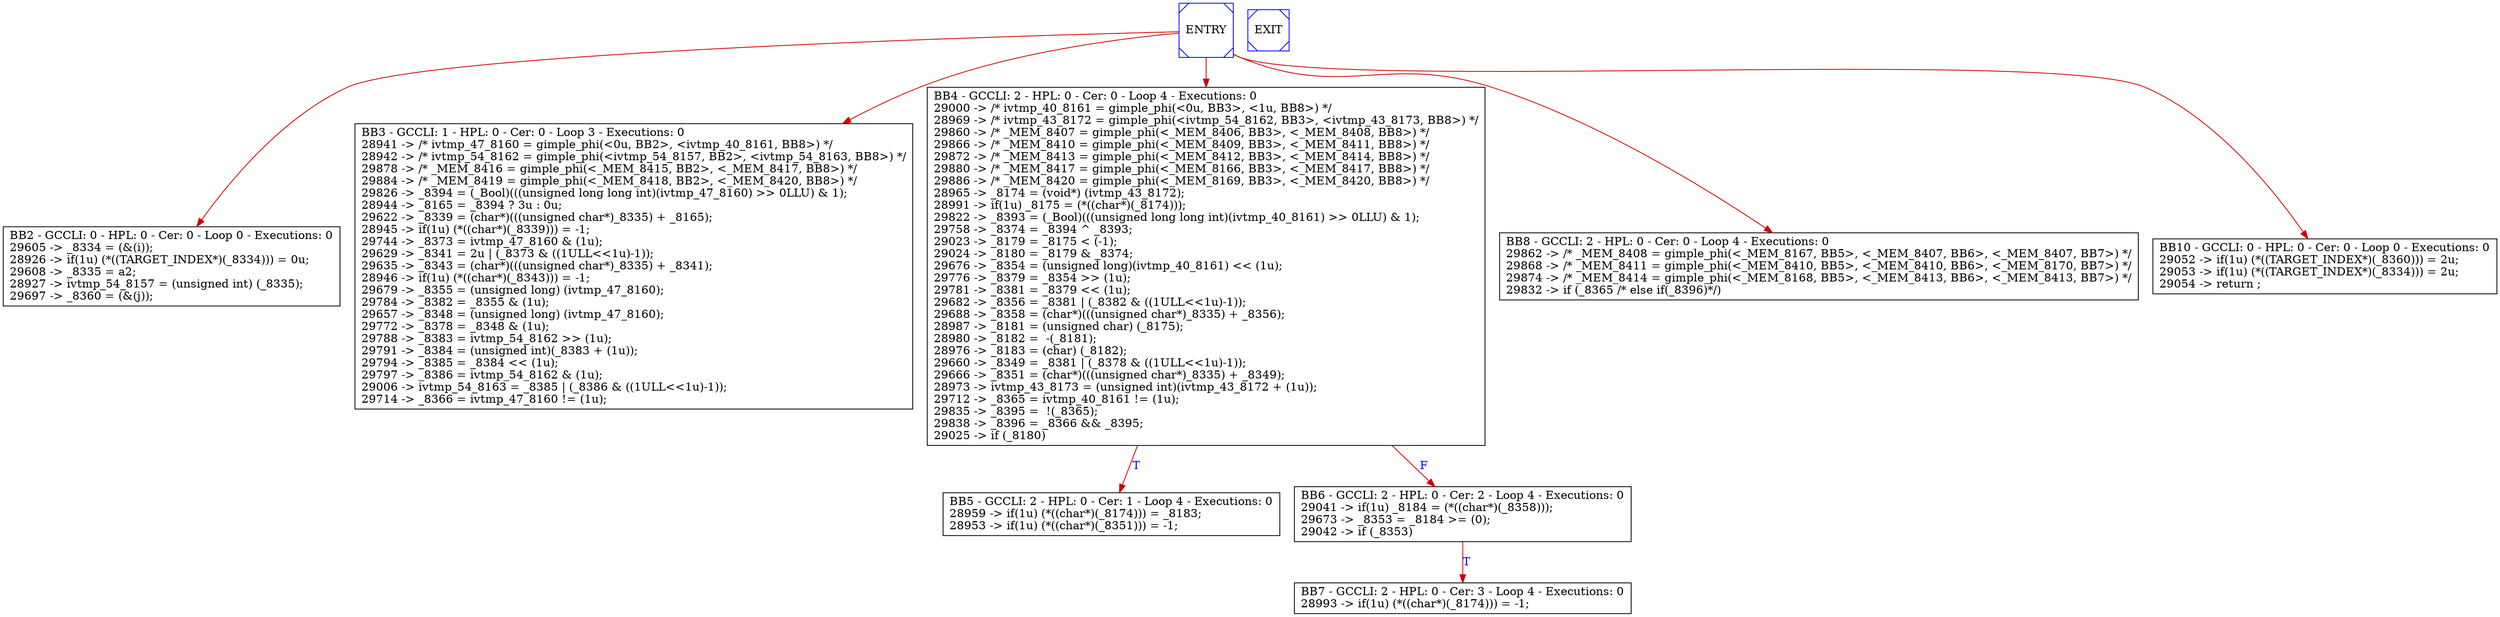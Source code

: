 digraph G {
0[color=blue,shape=Msquare, label="ENTRY"];
1[color=blue,shape=Msquare, label="EXIT"];
2[shape=box, label="BB2 - GCCLI: 0 - HPL: 0 - Cer: 0 - Loop 0 - Executions: 0\n29605 -> _8334 = (&(i));\l28926 -> if(1u) (*((TARGET_INDEX*)(_8334))) = 0u;\l29608 -> _8335 = a2;\l28927 -> ivtmp_54_8157 = (unsigned int) (_8335);\l29697 -> _8360 = (&(j));\l"];
3[shape=box, label="BB3 - GCCLI: 1 - HPL: 0 - Cer: 0 - Loop 3 - Executions: 0\l28941 -> /* ivtmp_47_8160 = gimple_phi(<0u, BB2>, <ivtmp_40_8161, BB8>) */\l28942 -> /* ivtmp_54_8162 = gimple_phi(<ivtmp_54_8157, BB2>, <ivtmp_54_8163, BB8>) */\l29878 -> /* _MEM_8416 = gimple_phi(<_MEM_8415, BB2>, <_MEM_8417, BB8>) */\l29884 -> /* _MEM_8419 = gimple_phi(<_MEM_8418, BB2>, <_MEM_8420, BB8>) */\l29826 -> _8394 = (_Bool)(((unsigned long long int)(ivtmp_47_8160) >> 0LLU) & 1);\l28944 -> _8165 = _8394 ? 3u : 0u;\l29622 -> _8339 = (char*)(((unsigned char*)_8335) + _8165);\l28945 -> if(1u) (*((char*)(_8339))) = -1;\l29744 -> _8373 = ivtmp_47_8160 & (1u);\l29629 -> _8341 = 2u | (_8373 & ((1ULL<<1u)-1));\l29635 -> _8343 = (char*)(((unsigned char*)_8335) + _8341);\l28946 -> if(1u) (*((char*)(_8343))) = -1;\l29679 -> _8355 = (unsigned long) (ivtmp_47_8160);\l29784 -> _8382 = _8355 & (1u);\l29657 -> _8348 = (unsigned long) (ivtmp_47_8160);\l29772 -> _8378 = _8348 & (1u);\l29788 -> _8383 = ivtmp_54_8162 >> (1u);\l29791 -> _8384 = (unsigned int)(_8383 + (1u));\l29794 -> _8385 = _8384 << (1u);\l29797 -> _8386 = ivtmp_54_8162 & (1u);\l29006 -> ivtmp_54_8163 = _8385 | (_8386 & ((1ULL<<1u)-1));\l29714 -> _8366 = ivtmp_47_8160 != (1u);\l"];
4[shape=box, label="BB4 - GCCLI: 2 - HPL: 0 - Cer: 0 - Loop 4 - Executions: 0\l29000 -> /* ivtmp_40_8161 = gimple_phi(<0u, BB3>, <1u, BB8>) */\l28969 -> /* ivtmp_43_8172 = gimple_phi(<ivtmp_54_8162, BB3>, <ivtmp_43_8173, BB8>) */\l29860 -> /* _MEM_8407 = gimple_phi(<_MEM_8406, BB3>, <_MEM_8408, BB8>) */\l29866 -> /* _MEM_8410 = gimple_phi(<_MEM_8409, BB3>, <_MEM_8411, BB8>) */\l29872 -> /* _MEM_8413 = gimple_phi(<_MEM_8412, BB3>, <_MEM_8414, BB8>) */\l29880 -> /* _MEM_8417 = gimple_phi(<_MEM_8166, BB3>, <_MEM_8417, BB8>) */\l29886 -> /* _MEM_8420 = gimple_phi(<_MEM_8169, BB3>, <_MEM_8420, BB8>) */\l28965 -> _8174 = (void*) (ivtmp_43_8172);\l28991 -> if(1u) _8175 = (*((char*)(_8174)));\l29822 -> _8393 = (_Bool)(((unsigned long long int)(ivtmp_40_8161) >> 0LLU) & 1);\l29758 -> _8374 = _8394 ^ _8393;\l29023 -> _8179 = _8175 < (-1);\l29024 -> _8180 = _8179 & _8374;\l29676 -> _8354 = (unsigned long)(ivtmp_40_8161) << (1u);\l29776 -> _8379 = _8354 >> (1u);\l29781 -> _8381 = _8379 << (1u);\l29682 -> _8356 = _8381 | (_8382 & ((1ULL<<1u)-1));\l29688 -> _8358 = (char*)(((unsigned char*)_8335) + _8356);\l28987 -> _8181 = (unsigned char) (_8175);\l28980 -> _8182 =  -(_8181);\l28976 -> _8183 = (char) (_8182);\l29660 -> _8349 = _8381 | (_8378 & ((1ULL<<1u)-1));\l29666 -> _8351 = (char*)(((unsigned char*)_8335) + _8349);\l28973 -> ivtmp_43_8173 = (unsigned int)(ivtmp_43_8172 + (1u));\l29712 -> _8365 = ivtmp_40_8161 != (1u);\l29835 -> _8395 =  !(_8365);\l29838 -> _8396 = _8366 && _8395;\l29025 -> if (_8180)\l"];
5[shape=box, label="BB5 - GCCLI: 2 - HPL: 0 - Cer: 1 - Loop 4 - Executions: 0\n28959 -> if(1u) (*((char*)(_8174))) = _8183;\l28953 -> if(1u) (*((char*)(_8351))) = -1;\l"];
6[shape=box, label="BB6 - GCCLI: 2 - HPL: 0 - Cer: 2 - Loop 4 - Executions: 0\n29041 -> if(1u) _8184 = (*((char*)(_8358)));\l29673 -> _8353 = _8184 >= (0);\l29042 -> if (_8353)\l"];
7[shape=box, label="BB7 - GCCLI: 2 - HPL: 0 - Cer: 3 - Loop 4 - Executions: 0\n28993 -> if(1u) (*((char*)(_8174))) = -1;\l"];
8[shape=box, label="BB8 - GCCLI: 2 - HPL: 0 - Cer: 0 - Loop 4 - Executions: 0\l29862 -> /* _MEM_8408 = gimple_phi(<_MEM_8167, BB5>, <_MEM_8407, BB6>, <_MEM_8407, BB7>) */\l29868 -> /* _MEM_8411 = gimple_phi(<_MEM_8410, BB5>, <_MEM_8410, BB6>, <_MEM_8170, BB7>) */\l29874 -> /* _MEM_8414 = gimple_phi(<_MEM_8168, BB5>, <_MEM_8413, BB6>, <_MEM_8413, BB7>) */\l29832 -> if (_8365 /* else if(_8396)*/)\l"];
9[shape=box, label="BB10 - GCCLI: 0 - HPL: 0 - Cer: 0 - Loop 0 - Executions: 0\n29052 -> if(1u) (*((TARGET_INDEX*)(_8360))) = 2u;\l29053 -> if(1u) (*((TARGET_INDEX*)(_8334))) = 2u;\l29054 -> return ;\l"];
0->2 [fontcolor=blue, color=red3];
4->5 [fontcolor=blue, color=red3,label="T"];
4->6 [fontcolor=blue, color=red3,label="F"];
6->7 [fontcolor=blue, color=red3,label="T"];
0->3 [fontcolor=blue, color=red3];
0->4 [fontcolor=blue, color=red3];
0->8 [fontcolor=blue, color=red3];
0->9 [fontcolor=blue, color=red3];
}

